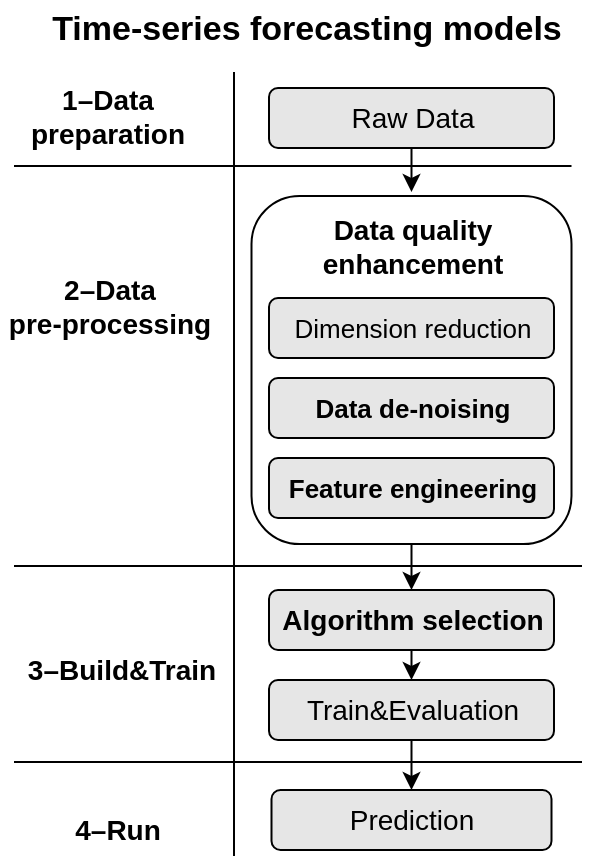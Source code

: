 <mxfile>
    <diagram id="tbJ-wCVFm2lMBeONy_gR" name="Page-1">
        <mxGraphModel dx="888" dy="710" grid="0" gridSize="10" guides="1" tooltips="1" connect="1" arrows="1" fold="1" page="1" pageScale="1" pageWidth="1169" pageHeight="827" background="#ffffff" math="0" shadow="0">
            <root>
                <mxCell id="0"/>
                <mxCell id="1" parent="0"/>
                <mxCell id="51" value="" style="rounded=1;whiteSpace=wrap;html=1;fontSize=14;fontColor=#000000;strokeColor=#000000;fillColor=none;" parent="1" vertex="1">
                    <mxGeometry x="168.75" y="252" width="160" height="174" as="geometry"/>
                </mxCell>
                <mxCell id="5" value="" style="endArrow=none;html=1;strokeColor=#000000;align=center;" parent="1" edge="1">
                    <mxGeometry width="50" height="50" relative="1" as="geometry">
                        <mxPoint x="160" y="582" as="sourcePoint"/>
                        <mxPoint x="160" y="190" as="targetPoint"/>
                    </mxGeometry>
                </mxCell>
                <mxCell id="8" value="&lt;font color=&quot;#000000&quot; size=&quot;1&quot;&gt;&lt;b style=&quot;font-size: 17px&quot;&gt;Time-series forecasting models&lt;/b&gt;&lt;/font&gt;" style="text;html=1;strokeColor=none;fillColor=none;align=center;verticalAlign=middle;whiteSpace=wrap;rounded=0;" parent="1" vertex="1">
                    <mxGeometry x="47" y="154" width="299.25" height="30" as="geometry"/>
                </mxCell>
                <mxCell id="54" style="edgeStyle=none;html=1;exitX=0.5;exitY=1;exitDx=0;exitDy=0;fontSize=14;fontColor=#000000;strokeColor=#000000;entryX=0.5;entryY=0;entryDx=0;entryDy=0;" parent="1" source="16" edge="1">
                    <mxGeometry relative="1" as="geometry">
                        <mxPoint x="248.75" y="250" as="targetPoint"/>
                    </mxGeometry>
                </mxCell>
                <mxCell id="16" value="Raw Data" style="rounded=1;whiteSpace=wrap;html=1;fontSize=14;fontColor=#000000;fillColor=#E6E6E6;strokeColor=#000000;" parent="1" vertex="1">
                    <mxGeometry x="177.5" y="198" width="142.5" height="30" as="geometry"/>
                </mxCell>
                <mxCell id="18" value="&lt;font color=&quot;#000000&quot; size=&quot;1&quot;&gt;&lt;b style=&quot;font-size: 14px&quot;&gt;1–Data preparation&lt;/b&gt;&lt;/font&gt;" style="text;html=1;strokeColor=none;fillColor=none;align=center;verticalAlign=middle;whiteSpace=wrap;rounded=0;" parent="1" vertex="1">
                    <mxGeometry x="51.75" y="192" width="90" height="40" as="geometry"/>
                </mxCell>
                <mxCell id="19" value="&lt;font color=&quot;#000000&quot; size=&quot;1&quot;&gt;&lt;b style=&quot;font-size: 14px&quot;&gt;3&lt;/b&gt;&lt;/font&gt;&lt;b style=&quot;color: rgb(0 , 0 , 0) ; font-size: 14px&quot;&gt;–&lt;/b&gt;&lt;font color=&quot;#000000&quot; size=&quot;1&quot;&gt;&lt;b style=&quot;font-size: 14px&quot;&gt;Build&amp;amp;Train&lt;/b&gt;&lt;/font&gt;" style="text;html=1;strokeColor=none;fillColor=none;align=center;verticalAlign=middle;whiteSpace=wrap;rounded=0;" parent="1" vertex="1">
                    <mxGeometry x="51.75" y="469" width="104" height="40" as="geometry"/>
                </mxCell>
                <mxCell id="20" value="&lt;font color=&quot;#000000&quot; size=&quot;1&quot;&gt;&lt;b style=&quot;font-size: 14px&quot;&gt;4&lt;/b&gt;&lt;/font&gt;&lt;b style=&quot;color: rgb(0 , 0 , 0) ; font-size: 14px&quot;&gt;–&lt;/b&gt;&lt;font color=&quot;#000000&quot; size=&quot;1&quot;&gt;&lt;b style=&quot;font-size: 14px&quot;&gt;Run&lt;br&gt;&lt;/b&gt;&lt;/font&gt;" style="text;html=1;strokeColor=none;fillColor=none;align=center;verticalAlign=middle;whiteSpace=wrap;rounded=0;" parent="1" vertex="1">
                    <mxGeometry x="57" y="559" width="90" height="20" as="geometry"/>
                </mxCell>
                <mxCell id="23" value="&lt;b&gt;Algorithm selection&lt;/b&gt;" style="rounded=1;whiteSpace=wrap;html=1;fontSize=14;fontColor=#000000;fillColor=#E6E6E6;strokeColor=#000000;" parent="1" vertex="1">
                    <mxGeometry x="177.5" y="449" width="142.5" height="30" as="geometry"/>
                </mxCell>
                <mxCell id="24" value="" style="endArrow=none;html=1;strokeColor=#000000;" parent="1" edge="1">
                    <mxGeometry width="50" height="50" relative="1" as="geometry">
                        <mxPoint x="334" y="535" as="sourcePoint"/>
                        <mxPoint x="50" y="535" as="targetPoint"/>
                    </mxGeometry>
                </mxCell>
                <mxCell id="26" value="Prediction" style="rounded=1;whiteSpace=wrap;html=1;fontSize=14;fontColor=#000000;fillColor=#E6E6E6;strokeColor=#000000;align=center;" parent="1" vertex="1">
                    <mxGeometry x="178.75" y="549" width="140" height="30" as="geometry"/>
                </mxCell>
                <mxCell id="28" value="&lt;font color=&quot;#000000&quot; size=&quot;1&quot;&gt;&lt;b style=&quot;font-size: 14px&quot;&gt;2&lt;/b&gt;&lt;/font&gt;&lt;b style=&quot;color: rgb(0 , 0 , 0) ; font-size: 14px&quot;&gt;–&lt;/b&gt;&lt;font color=&quot;#000000&quot; size=&quot;1&quot;&gt;&lt;b style=&quot;font-size: 14px&quot;&gt;Data &lt;br&gt;pre-processing&lt;/b&gt;&lt;/font&gt;" style="text;html=1;strokeColor=none;fillColor=none;align=center;verticalAlign=middle;whiteSpace=wrap;rounded=0;" parent="1" vertex="1">
                    <mxGeometry x="43" y="287" width="110" height="40" as="geometry"/>
                </mxCell>
                <mxCell id="29" value="" style="endArrow=none;html=1;strokeColor=#000000;" parent="1" edge="1">
                    <mxGeometry width="50" height="50" relative="1" as="geometry">
                        <mxPoint x="328.75" y="237" as="sourcePoint"/>
                        <mxPoint x="50" y="237" as="targetPoint"/>
                    </mxGeometry>
                </mxCell>
                <mxCell id="39" value="" style="endArrow=none;html=1;strokeColor=#000000;" parent="1" edge="1">
                    <mxGeometry width="50" height="50" relative="1" as="geometry">
                        <mxPoint x="334" y="437" as="sourcePoint"/>
                        <mxPoint x="50" y="437" as="targetPoint"/>
                    </mxGeometry>
                </mxCell>
                <mxCell id="43" value="&lt;span style=&quot;font-size: 13px;&quot;&gt;Dimension reduction&lt;/span&gt;" style="rounded=1;whiteSpace=wrap;html=1;fontSize=13;fontColor=#000000;fillColor=#E6E6E6;strokeColor=#000000;" parent="1" vertex="1">
                    <mxGeometry x="177.5" y="303" width="142.5" height="30" as="geometry"/>
                </mxCell>
                <mxCell id="44" value="&lt;b&gt;&lt;span style=&quot;font-size: 13px&quot;&gt;Data d&lt;/span&gt;&lt;span style=&quot;font-size: 13px&quot;&gt;e-noising&lt;/span&gt;&lt;/b&gt;" style="rounded=1;whiteSpace=wrap;html=1;fontSize=13;fontColor=#000000;fillColor=#E6E6E6;strokeColor=#000000;" parent="1" vertex="1">
                    <mxGeometry x="177.5" y="343" width="142.5" height="30" as="geometry"/>
                </mxCell>
                <mxCell id="45" value="&lt;span style=&quot;font-size: 13px&quot;&gt;&lt;b&gt;Feature engineering&lt;/b&gt;&lt;/span&gt;" style="rounded=1;whiteSpace=wrap;html=1;fontSize=13;fontColor=#000000;fillColor=#E6E6E6;strokeColor=#000000;" parent="1" vertex="1">
                    <mxGeometry x="177.5" y="383" width="142.5" height="30" as="geometry"/>
                </mxCell>
                <mxCell id="53" style="edgeStyle=none;html=1;exitX=0.5;exitY=1;exitDx=0;exitDy=0;entryX=0.5;entryY=0;entryDx=0;entryDy=0;fontSize=14;fontColor=#000000;strokeColor=#000000;" parent="1" source="51" target="23" edge="1">
                    <mxGeometry relative="1" as="geometry">
                        <mxPoint x="248.75" y="433" as="sourcePoint"/>
                    </mxGeometry>
                </mxCell>
                <mxCell id="55" value="&lt;span style=&quot;font-size: 14px&quot;&gt;&lt;b&gt;Data quality enhancement&lt;/b&gt;&lt;/span&gt;" style="rounded=1;whiteSpace=wrap;html=1;fontSize=14;fontColor=#000000;fillColor=none;strokeColor=none;" vertex="1" parent="1">
                    <mxGeometry x="177.5" y="262" width="142.5" height="29.5" as="geometry"/>
                </mxCell>
                <mxCell id="64" value="Train&amp;amp;Evaluation" style="rounded=1;whiteSpace=wrap;html=1;fontSize=14;fontColor=#000000;fillColor=#E6E6E6;strokeColor=#000000;" vertex="1" parent="1">
                    <mxGeometry x="177.5" y="494" width="142.5" height="30" as="geometry"/>
                </mxCell>
                <mxCell id="66" style="edgeStyle=none;html=1;exitX=0.5;exitY=1;exitDx=0;exitDy=0;fontSize=14;fontColor=#000000;strokeColor=#000000;" edge="1" parent="1" source="64" target="26">
                    <mxGeometry relative="1" as="geometry">
                        <mxPoint x="258.75" y="428" as="sourcePoint"/>
                        <mxPoint x="258.75" y="459" as="targetPoint"/>
                    </mxGeometry>
                </mxCell>
                <mxCell id="68" style="edgeStyle=none;html=1;exitX=0.5;exitY=1;exitDx=0;exitDy=0;entryX=0.5;entryY=0;entryDx=0;entryDy=0;fontSize=14;fontColor=#000000;strokeColor=#000000;" edge="1" parent="1" source="23" target="64">
                    <mxGeometry relative="1" as="geometry">
                        <mxPoint x="268.75" y="438" as="sourcePoint"/>
                        <mxPoint x="268.75" y="469" as="targetPoint"/>
                    </mxGeometry>
                </mxCell>
            </root>
        </mxGraphModel>
    </diagram>
</mxfile>